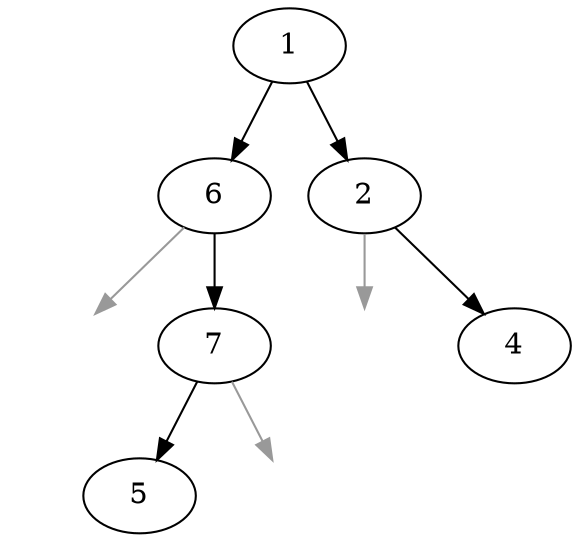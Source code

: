 digraph h {
aaadc[label="1"]
aaadd[label="6"]
aabab[label=" ",color="#FFFFFF"]
aabac[label="7"]
aabad[label="5"]
aabba[label=" ",color="#FFFFFF"]
aabaa[label="2"]
aabbd[label=" ",color="#FFFFFF"]
aabca[label="4"]
aaadc->aaadd
aaadd->aabab[color="#999999"]
aaadd->aabac
aabac->aabad
aabac->aabba[color="#999999"]
aaadc->aabaa
aabaa->aabbd[color="#999999"]
aabaa->aabca
}

